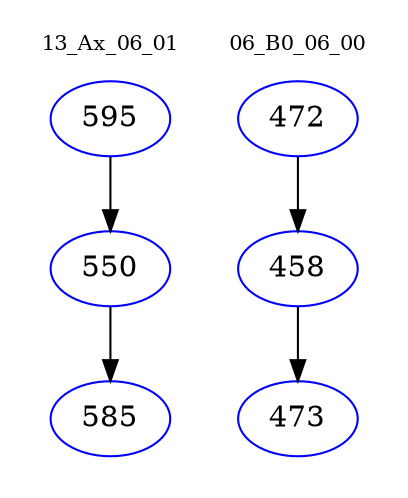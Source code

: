 digraph{
subgraph cluster_0 {
color = white
label = "13_Ax_06_01";
fontsize=10;
T0_595 [label="595", color="blue"]
T0_595 -> T0_550 [color="black"]
T0_550 [label="550", color="blue"]
T0_550 -> T0_585 [color="black"]
T0_585 [label="585", color="blue"]
}
subgraph cluster_1 {
color = white
label = "06_B0_06_00";
fontsize=10;
T1_472 [label="472", color="blue"]
T1_472 -> T1_458 [color="black"]
T1_458 [label="458", color="blue"]
T1_458 -> T1_473 [color="black"]
T1_473 [label="473", color="blue"]
}
}
